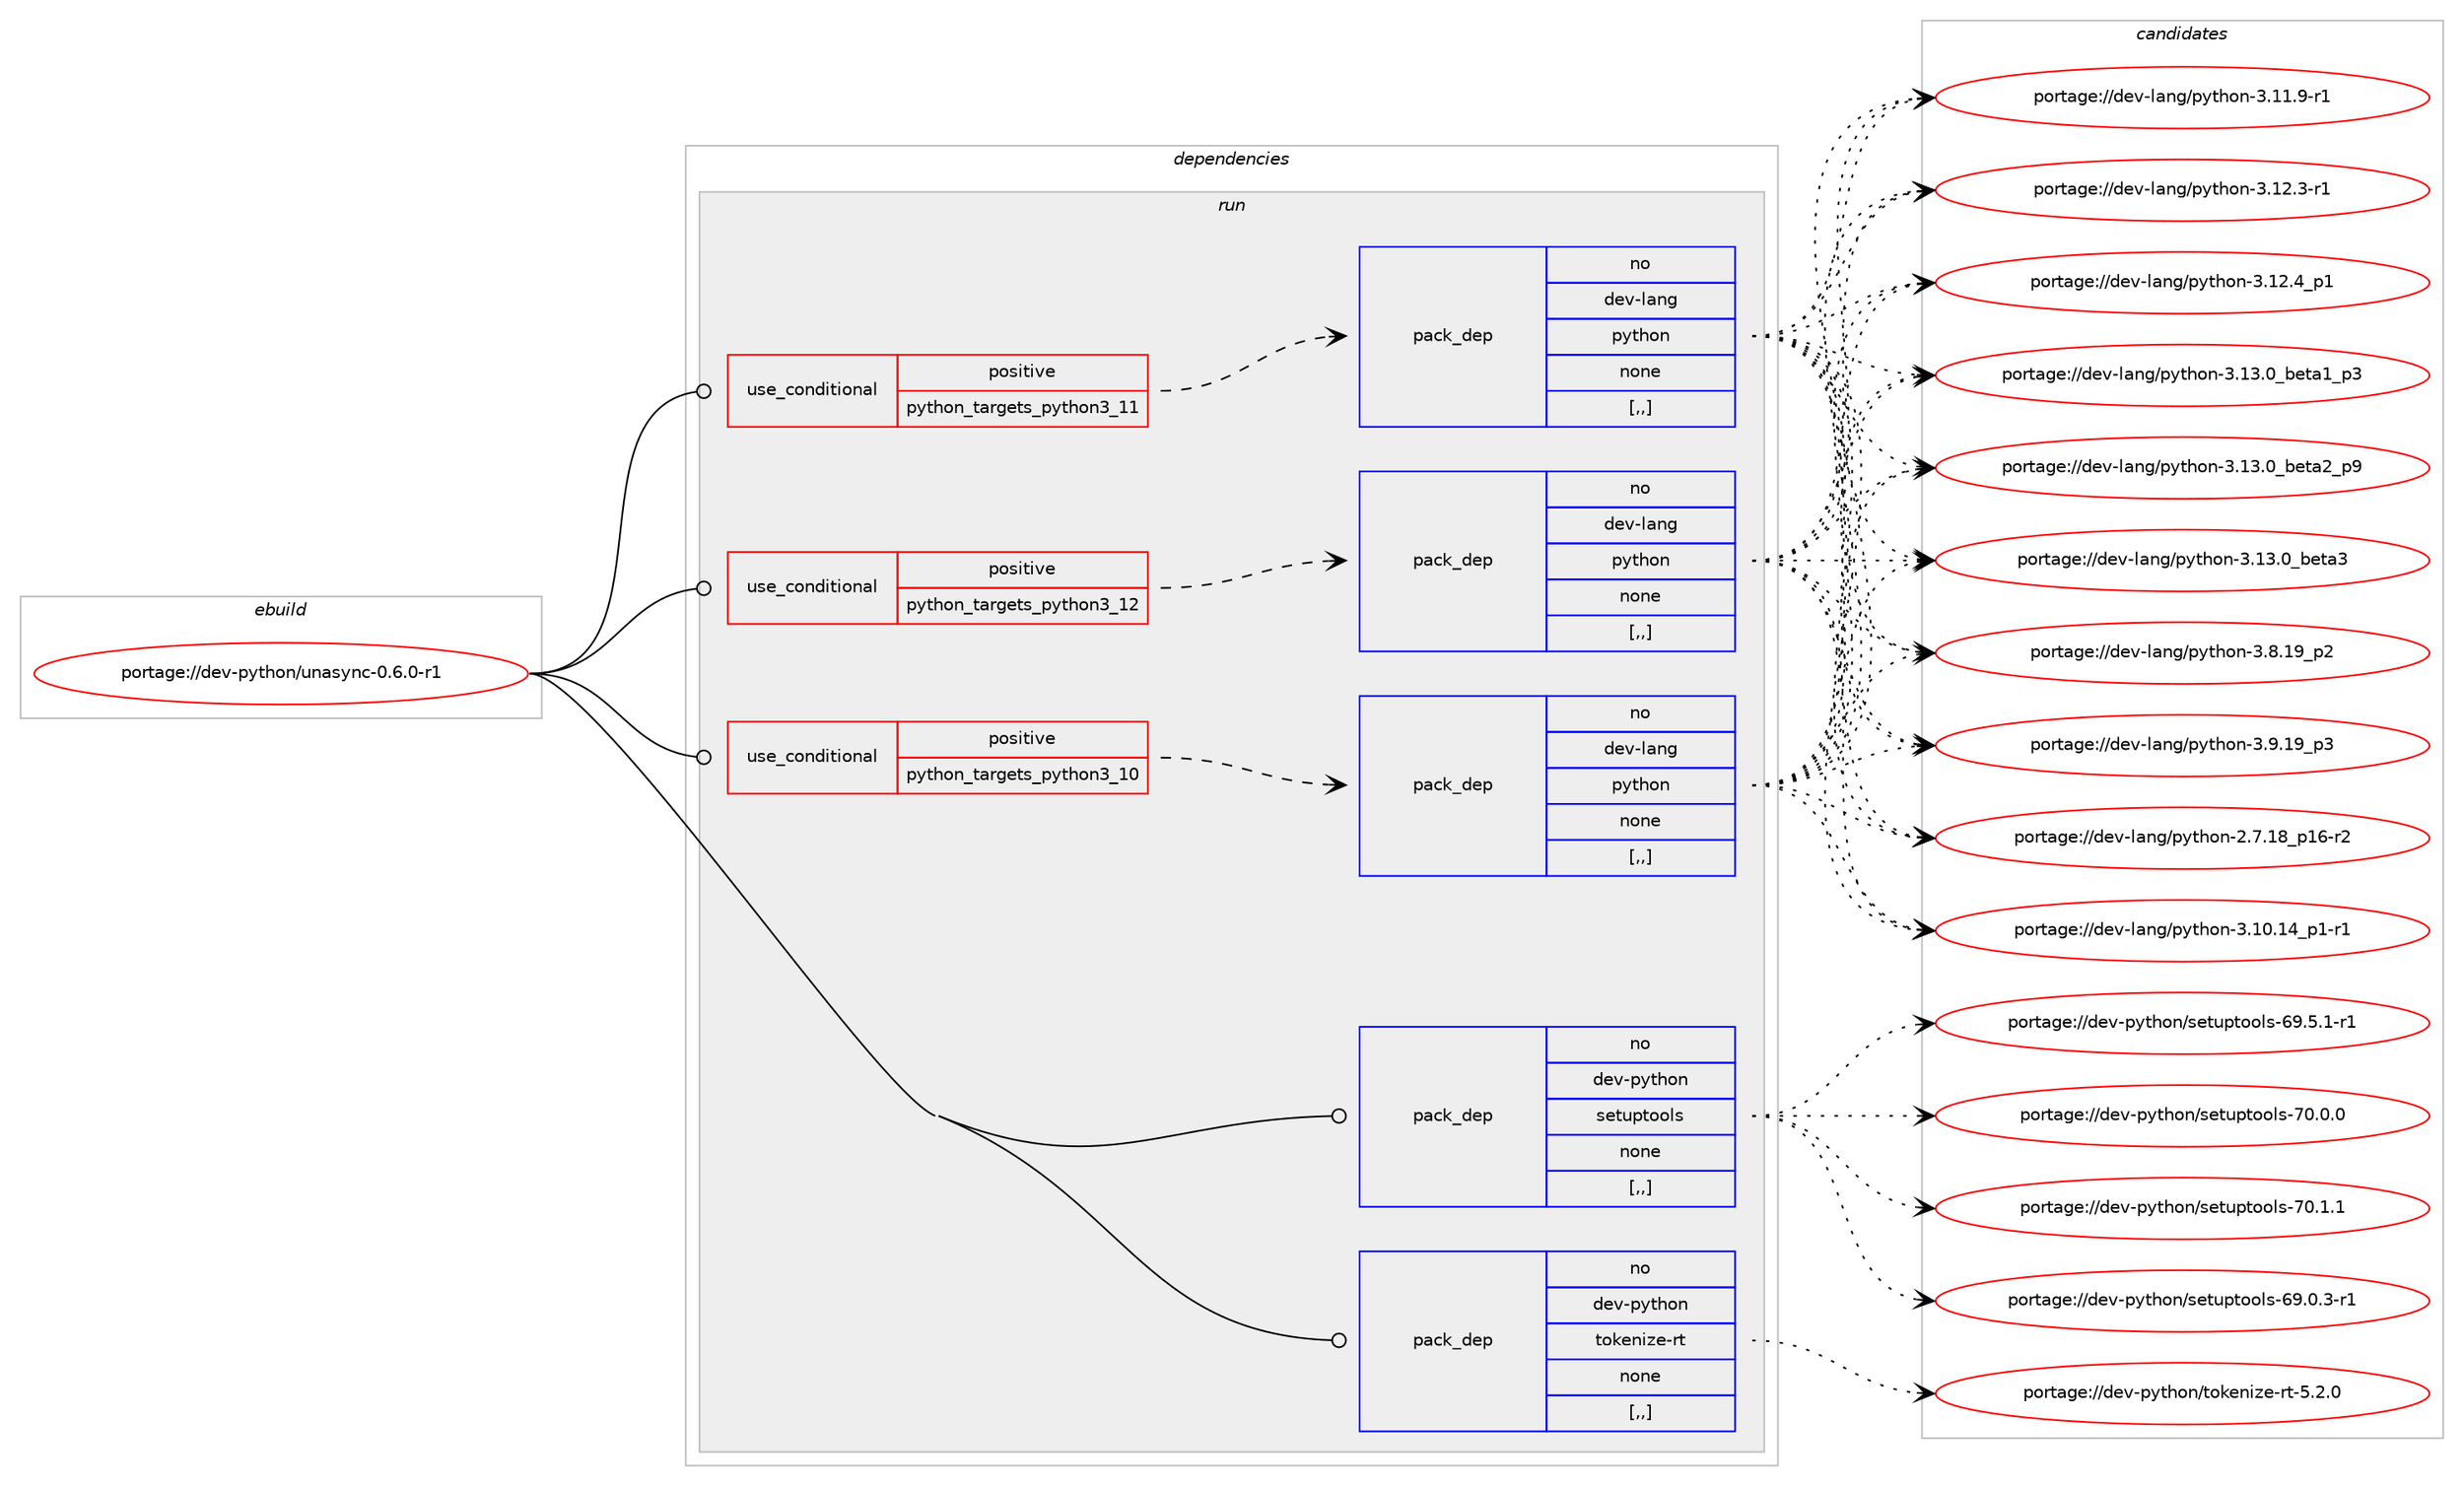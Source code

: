 digraph prolog {

# *************
# Graph options
# *************

newrank=true;
concentrate=true;
compound=true;
graph [rankdir=LR,fontname=Helvetica,fontsize=10,ranksep=1.5];#, ranksep=2.5, nodesep=0.2];
edge  [arrowhead=vee];
node  [fontname=Helvetica,fontsize=10];

# **********
# The ebuild
# **********

subgraph cluster_leftcol {
color=gray;
rank=same;
label=<<i>ebuild</i>>;
id [label="portage://dev-python/unasync-0.6.0-r1", color=red, width=4, href="../dev-python/unasync-0.6.0-r1.svg"];
}

# ****************
# The dependencies
# ****************

subgraph cluster_midcol {
color=gray;
label=<<i>dependencies</i>>;
subgraph cluster_compile {
fillcolor="#eeeeee";
style=filled;
label=<<i>compile</i>>;
}
subgraph cluster_compileandrun {
fillcolor="#eeeeee";
style=filled;
label=<<i>compile and run</i>>;
}
subgraph cluster_run {
fillcolor="#eeeeee";
style=filled;
label=<<i>run</i>>;
subgraph cond39492 {
dependency162289 [label=<<TABLE BORDER="0" CELLBORDER="1" CELLSPACING="0" CELLPADDING="4"><TR><TD ROWSPAN="3" CELLPADDING="10">use_conditional</TD></TR><TR><TD>positive</TD></TR><TR><TD>python_targets_python3_10</TD></TR></TABLE>>, shape=none, color=red];
subgraph pack121557 {
dependency162290 [label=<<TABLE BORDER="0" CELLBORDER="1" CELLSPACING="0" CELLPADDING="4" WIDTH="220"><TR><TD ROWSPAN="6" CELLPADDING="30">pack_dep</TD></TR><TR><TD WIDTH="110">no</TD></TR><TR><TD>dev-lang</TD></TR><TR><TD>python</TD></TR><TR><TD>none</TD></TR><TR><TD>[,,]</TD></TR></TABLE>>, shape=none, color=blue];
}
dependency162289:e -> dependency162290:w [weight=20,style="dashed",arrowhead="vee"];
}
id:e -> dependency162289:w [weight=20,style="solid",arrowhead="odot"];
subgraph cond39493 {
dependency162291 [label=<<TABLE BORDER="0" CELLBORDER="1" CELLSPACING="0" CELLPADDING="4"><TR><TD ROWSPAN="3" CELLPADDING="10">use_conditional</TD></TR><TR><TD>positive</TD></TR><TR><TD>python_targets_python3_11</TD></TR></TABLE>>, shape=none, color=red];
subgraph pack121558 {
dependency162292 [label=<<TABLE BORDER="0" CELLBORDER="1" CELLSPACING="0" CELLPADDING="4" WIDTH="220"><TR><TD ROWSPAN="6" CELLPADDING="30">pack_dep</TD></TR><TR><TD WIDTH="110">no</TD></TR><TR><TD>dev-lang</TD></TR><TR><TD>python</TD></TR><TR><TD>none</TD></TR><TR><TD>[,,]</TD></TR></TABLE>>, shape=none, color=blue];
}
dependency162291:e -> dependency162292:w [weight=20,style="dashed",arrowhead="vee"];
}
id:e -> dependency162291:w [weight=20,style="solid",arrowhead="odot"];
subgraph cond39494 {
dependency162293 [label=<<TABLE BORDER="0" CELLBORDER="1" CELLSPACING="0" CELLPADDING="4"><TR><TD ROWSPAN="3" CELLPADDING="10">use_conditional</TD></TR><TR><TD>positive</TD></TR><TR><TD>python_targets_python3_12</TD></TR></TABLE>>, shape=none, color=red];
subgraph pack121559 {
dependency162294 [label=<<TABLE BORDER="0" CELLBORDER="1" CELLSPACING="0" CELLPADDING="4" WIDTH="220"><TR><TD ROWSPAN="6" CELLPADDING="30">pack_dep</TD></TR><TR><TD WIDTH="110">no</TD></TR><TR><TD>dev-lang</TD></TR><TR><TD>python</TD></TR><TR><TD>none</TD></TR><TR><TD>[,,]</TD></TR></TABLE>>, shape=none, color=blue];
}
dependency162293:e -> dependency162294:w [weight=20,style="dashed",arrowhead="vee"];
}
id:e -> dependency162293:w [weight=20,style="solid",arrowhead="odot"];
subgraph pack121560 {
dependency162295 [label=<<TABLE BORDER="0" CELLBORDER="1" CELLSPACING="0" CELLPADDING="4" WIDTH="220"><TR><TD ROWSPAN="6" CELLPADDING="30">pack_dep</TD></TR><TR><TD WIDTH="110">no</TD></TR><TR><TD>dev-python</TD></TR><TR><TD>setuptools</TD></TR><TR><TD>none</TD></TR><TR><TD>[,,]</TD></TR></TABLE>>, shape=none, color=blue];
}
id:e -> dependency162295:w [weight=20,style="solid",arrowhead="odot"];
subgraph pack121561 {
dependency162296 [label=<<TABLE BORDER="0" CELLBORDER="1" CELLSPACING="0" CELLPADDING="4" WIDTH="220"><TR><TD ROWSPAN="6" CELLPADDING="30">pack_dep</TD></TR><TR><TD WIDTH="110">no</TD></TR><TR><TD>dev-python</TD></TR><TR><TD>tokenize-rt</TD></TR><TR><TD>none</TD></TR><TR><TD>[,,]</TD></TR></TABLE>>, shape=none, color=blue];
}
id:e -> dependency162296:w [weight=20,style="solid",arrowhead="odot"];
}
}

# **************
# The candidates
# **************

subgraph cluster_choices {
rank=same;
color=gray;
label=<<i>candidates</i>>;

subgraph choice121557 {
color=black;
nodesep=1;
choice100101118451089711010347112121116104111110455046554649569511249544511450 [label="portage://dev-lang/python-2.7.18_p16-r2", color=red, width=4,href="../dev-lang/python-2.7.18_p16-r2.svg"];
choice100101118451089711010347112121116104111110455146494846495295112494511449 [label="portage://dev-lang/python-3.10.14_p1-r1", color=red, width=4,href="../dev-lang/python-3.10.14_p1-r1.svg"];
choice100101118451089711010347112121116104111110455146494946574511449 [label="portage://dev-lang/python-3.11.9-r1", color=red, width=4,href="../dev-lang/python-3.11.9-r1.svg"];
choice100101118451089711010347112121116104111110455146495046514511449 [label="portage://dev-lang/python-3.12.3-r1", color=red, width=4,href="../dev-lang/python-3.12.3-r1.svg"];
choice100101118451089711010347112121116104111110455146495046529511249 [label="portage://dev-lang/python-3.12.4_p1", color=red, width=4,href="../dev-lang/python-3.12.4_p1.svg"];
choice10010111845108971101034711212111610411111045514649514648959810111697499511251 [label="portage://dev-lang/python-3.13.0_beta1_p3", color=red, width=4,href="../dev-lang/python-3.13.0_beta1_p3.svg"];
choice10010111845108971101034711212111610411111045514649514648959810111697509511257 [label="portage://dev-lang/python-3.13.0_beta2_p9", color=red, width=4,href="../dev-lang/python-3.13.0_beta2_p9.svg"];
choice1001011184510897110103471121211161041111104551464951464895981011169751 [label="portage://dev-lang/python-3.13.0_beta3", color=red, width=4,href="../dev-lang/python-3.13.0_beta3.svg"];
choice100101118451089711010347112121116104111110455146564649579511250 [label="portage://dev-lang/python-3.8.19_p2", color=red, width=4,href="../dev-lang/python-3.8.19_p2.svg"];
choice100101118451089711010347112121116104111110455146574649579511251 [label="portage://dev-lang/python-3.9.19_p3", color=red, width=4,href="../dev-lang/python-3.9.19_p3.svg"];
dependency162290:e -> choice100101118451089711010347112121116104111110455046554649569511249544511450:w [style=dotted,weight="100"];
dependency162290:e -> choice100101118451089711010347112121116104111110455146494846495295112494511449:w [style=dotted,weight="100"];
dependency162290:e -> choice100101118451089711010347112121116104111110455146494946574511449:w [style=dotted,weight="100"];
dependency162290:e -> choice100101118451089711010347112121116104111110455146495046514511449:w [style=dotted,weight="100"];
dependency162290:e -> choice100101118451089711010347112121116104111110455146495046529511249:w [style=dotted,weight="100"];
dependency162290:e -> choice10010111845108971101034711212111610411111045514649514648959810111697499511251:w [style=dotted,weight="100"];
dependency162290:e -> choice10010111845108971101034711212111610411111045514649514648959810111697509511257:w [style=dotted,weight="100"];
dependency162290:e -> choice1001011184510897110103471121211161041111104551464951464895981011169751:w [style=dotted,weight="100"];
dependency162290:e -> choice100101118451089711010347112121116104111110455146564649579511250:w [style=dotted,weight="100"];
dependency162290:e -> choice100101118451089711010347112121116104111110455146574649579511251:w [style=dotted,weight="100"];
}
subgraph choice121558 {
color=black;
nodesep=1;
choice100101118451089711010347112121116104111110455046554649569511249544511450 [label="portage://dev-lang/python-2.7.18_p16-r2", color=red, width=4,href="../dev-lang/python-2.7.18_p16-r2.svg"];
choice100101118451089711010347112121116104111110455146494846495295112494511449 [label="portage://dev-lang/python-3.10.14_p1-r1", color=red, width=4,href="../dev-lang/python-3.10.14_p1-r1.svg"];
choice100101118451089711010347112121116104111110455146494946574511449 [label="portage://dev-lang/python-3.11.9-r1", color=red, width=4,href="../dev-lang/python-3.11.9-r1.svg"];
choice100101118451089711010347112121116104111110455146495046514511449 [label="portage://dev-lang/python-3.12.3-r1", color=red, width=4,href="../dev-lang/python-3.12.3-r1.svg"];
choice100101118451089711010347112121116104111110455146495046529511249 [label="portage://dev-lang/python-3.12.4_p1", color=red, width=4,href="../dev-lang/python-3.12.4_p1.svg"];
choice10010111845108971101034711212111610411111045514649514648959810111697499511251 [label="portage://dev-lang/python-3.13.0_beta1_p3", color=red, width=4,href="../dev-lang/python-3.13.0_beta1_p3.svg"];
choice10010111845108971101034711212111610411111045514649514648959810111697509511257 [label="portage://dev-lang/python-3.13.0_beta2_p9", color=red, width=4,href="../dev-lang/python-3.13.0_beta2_p9.svg"];
choice1001011184510897110103471121211161041111104551464951464895981011169751 [label="portage://dev-lang/python-3.13.0_beta3", color=red, width=4,href="../dev-lang/python-3.13.0_beta3.svg"];
choice100101118451089711010347112121116104111110455146564649579511250 [label="portage://dev-lang/python-3.8.19_p2", color=red, width=4,href="../dev-lang/python-3.8.19_p2.svg"];
choice100101118451089711010347112121116104111110455146574649579511251 [label="portage://dev-lang/python-3.9.19_p3", color=red, width=4,href="../dev-lang/python-3.9.19_p3.svg"];
dependency162292:e -> choice100101118451089711010347112121116104111110455046554649569511249544511450:w [style=dotted,weight="100"];
dependency162292:e -> choice100101118451089711010347112121116104111110455146494846495295112494511449:w [style=dotted,weight="100"];
dependency162292:e -> choice100101118451089711010347112121116104111110455146494946574511449:w [style=dotted,weight="100"];
dependency162292:e -> choice100101118451089711010347112121116104111110455146495046514511449:w [style=dotted,weight="100"];
dependency162292:e -> choice100101118451089711010347112121116104111110455146495046529511249:w [style=dotted,weight="100"];
dependency162292:e -> choice10010111845108971101034711212111610411111045514649514648959810111697499511251:w [style=dotted,weight="100"];
dependency162292:e -> choice10010111845108971101034711212111610411111045514649514648959810111697509511257:w [style=dotted,weight="100"];
dependency162292:e -> choice1001011184510897110103471121211161041111104551464951464895981011169751:w [style=dotted,weight="100"];
dependency162292:e -> choice100101118451089711010347112121116104111110455146564649579511250:w [style=dotted,weight="100"];
dependency162292:e -> choice100101118451089711010347112121116104111110455146574649579511251:w [style=dotted,weight="100"];
}
subgraph choice121559 {
color=black;
nodesep=1;
choice100101118451089711010347112121116104111110455046554649569511249544511450 [label="portage://dev-lang/python-2.7.18_p16-r2", color=red, width=4,href="../dev-lang/python-2.7.18_p16-r2.svg"];
choice100101118451089711010347112121116104111110455146494846495295112494511449 [label="portage://dev-lang/python-3.10.14_p1-r1", color=red, width=4,href="../dev-lang/python-3.10.14_p1-r1.svg"];
choice100101118451089711010347112121116104111110455146494946574511449 [label="portage://dev-lang/python-3.11.9-r1", color=red, width=4,href="../dev-lang/python-3.11.9-r1.svg"];
choice100101118451089711010347112121116104111110455146495046514511449 [label="portage://dev-lang/python-3.12.3-r1", color=red, width=4,href="../dev-lang/python-3.12.3-r1.svg"];
choice100101118451089711010347112121116104111110455146495046529511249 [label="portage://dev-lang/python-3.12.4_p1", color=red, width=4,href="../dev-lang/python-3.12.4_p1.svg"];
choice10010111845108971101034711212111610411111045514649514648959810111697499511251 [label="portage://dev-lang/python-3.13.0_beta1_p3", color=red, width=4,href="../dev-lang/python-3.13.0_beta1_p3.svg"];
choice10010111845108971101034711212111610411111045514649514648959810111697509511257 [label="portage://dev-lang/python-3.13.0_beta2_p9", color=red, width=4,href="../dev-lang/python-3.13.0_beta2_p9.svg"];
choice1001011184510897110103471121211161041111104551464951464895981011169751 [label="portage://dev-lang/python-3.13.0_beta3", color=red, width=4,href="../dev-lang/python-3.13.0_beta3.svg"];
choice100101118451089711010347112121116104111110455146564649579511250 [label="portage://dev-lang/python-3.8.19_p2", color=red, width=4,href="../dev-lang/python-3.8.19_p2.svg"];
choice100101118451089711010347112121116104111110455146574649579511251 [label="portage://dev-lang/python-3.9.19_p3", color=red, width=4,href="../dev-lang/python-3.9.19_p3.svg"];
dependency162294:e -> choice100101118451089711010347112121116104111110455046554649569511249544511450:w [style=dotted,weight="100"];
dependency162294:e -> choice100101118451089711010347112121116104111110455146494846495295112494511449:w [style=dotted,weight="100"];
dependency162294:e -> choice100101118451089711010347112121116104111110455146494946574511449:w [style=dotted,weight="100"];
dependency162294:e -> choice100101118451089711010347112121116104111110455146495046514511449:w [style=dotted,weight="100"];
dependency162294:e -> choice100101118451089711010347112121116104111110455146495046529511249:w [style=dotted,weight="100"];
dependency162294:e -> choice10010111845108971101034711212111610411111045514649514648959810111697499511251:w [style=dotted,weight="100"];
dependency162294:e -> choice10010111845108971101034711212111610411111045514649514648959810111697509511257:w [style=dotted,weight="100"];
dependency162294:e -> choice1001011184510897110103471121211161041111104551464951464895981011169751:w [style=dotted,weight="100"];
dependency162294:e -> choice100101118451089711010347112121116104111110455146564649579511250:w [style=dotted,weight="100"];
dependency162294:e -> choice100101118451089711010347112121116104111110455146574649579511251:w [style=dotted,weight="100"];
}
subgraph choice121560 {
color=black;
nodesep=1;
choice1001011184511212111610411111047115101116117112116111111108115455457464846514511449 [label="portage://dev-python/setuptools-69.0.3-r1", color=red, width=4,href="../dev-python/setuptools-69.0.3-r1.svg"];
choice1001011184511212111610411111047115101116117112116111111108115455457465346494511449 [label="portage://dev-python/setuptools-69.5.1-r1", color=red, width=4,href="../dev-python/setuptools-69.5.1-r1.svg"];
choice100101118451121211161041111104711510111611711211611111110811545554846484648 [label="portage://dev-python/setuptools-70.0.0", color=red, width=4,href="../dev-python/setuptools-70.0.0.svg"];
choice100101118451121211161041111104711510111611711211611111110811545554846494649 [label="portage://dev-python/setuptools-70.1.1", color=red, width=4,href="../dev-python/setuptools-70.1.1.svg"];
dependency162295:e -> choice1001011184511212111610411111047115101116117112116111111108115455457464846514511449:w [style=dotted,weight="100"];
dependency162295:e -> choice1001011184511212111610411111047115101116117112116111111108115455457465346494511449:w [style=dotted,weight="100"];
dependency162295:e -> choice100101118451121211161041111104711510111611711211611111110811545554846484648:w [style=dotted,weight="100"];
dependency162295:e -> choice100101118451121211161041111104711510111611711211611111110811545554846494649:w [style=dotted,weight="100"];
}
subgraph choice121561 {
color=black;
nodesep=1;
choice100101118451121211161041111104711611110710111010512210145114116455346504648 [label="portage://dev-python/tokenize-rt-5.2.0", color=red, width=4,href="../dev-python/tokenize-rt-5.2.0.svg"];
dependency162296:e -> choice100101118451121211161041111104711611110710111010512210145114116455346504648:w [style=dotted,weight="100"];
}
}

}
